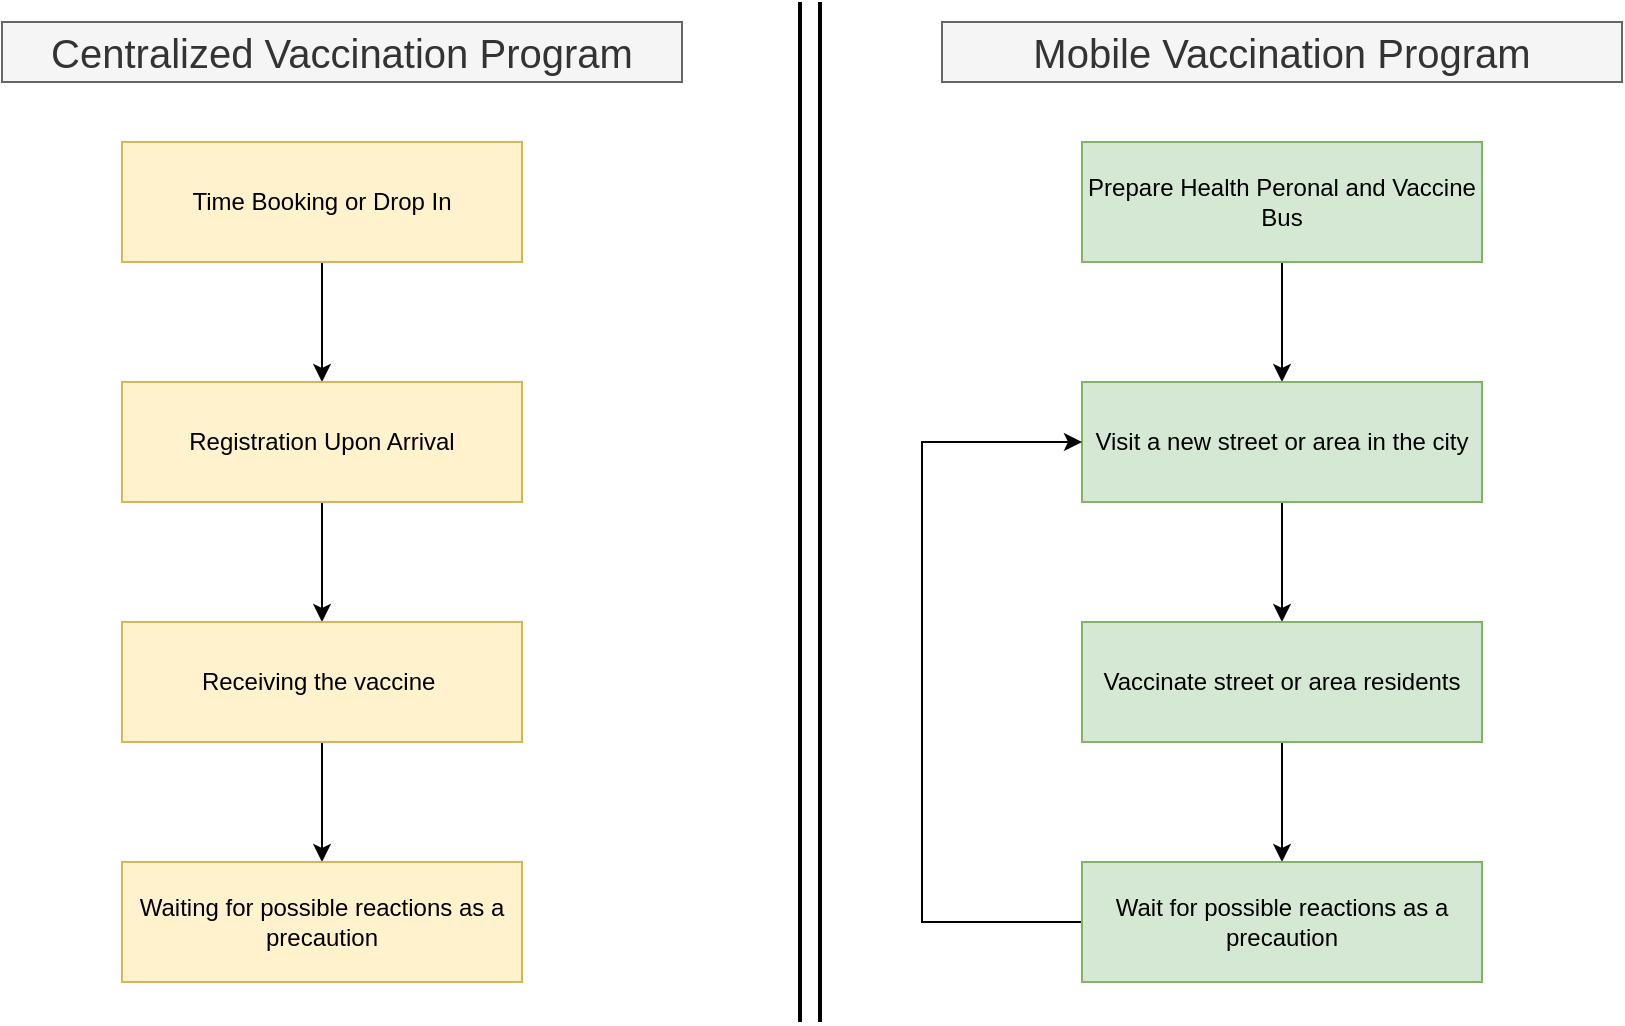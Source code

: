<mxfile version="15.4.3" type="device"><diagram id="nltmymV8zHgTRBoShUut" name="Page-1"><mxGraphModel dx="1038" dy="578" grid="1" gridSize="10" guides="1" tooltips="1" connect="1" arrows="1" fold="1" page="1" pageScale="1" pageWidth="827" pageHeight="1169" math="0" shadow="0"><root><mxCell id="0"/><mxCell id="1" parent="0"/><mxCell id="OAYVwMkJanczo5-HI9Xi-6" style="edgeStyle=orthogonalEdgeStyle;rounded=0;orthogonalLoop=1;jettySize=auto;html=1;exitX=0.5;exitY=1;exitDx=0;exitDy=0;" parent="1" source="OAYVwMkJanczo5-HI9Xi-1" target="OAYVwMkJanczo5-HI9Xi-2" edge="1"><mxGeometry relative="1" as="geometry"/></mxCell><mxCell id="OAYVwMkJanczo5-HI9Xi-1" value="Time Booking or Drop In" style="rounded=0;whiteSpace=wrap;html=1;fillColor=#fff2cc;strokeColor=#d6b656;" parent="1" vertex="1"><mxGeometry x="80" y="80" width="200" height="60" as="geometry"/></mxCell><mxCell id="OAYVwMkJanczo5-HI9Xi-8" style="edgeStyle=orthogonalEdgeStyle;rounded=0;orthogonalLoop=1;jettySize=auto;html=1;" parent="1" source="OAYVwMkJanczo5-HI9Xi-2" target="OAYVwMkJanczo5-HI9Xi-3" edge="1"><mxGeometry relative="1" as="geometry"/></mxCell><mxCell id="OAYVwMkJanczo5-HI9Xi-2" value="Registration Upon Arrival" style="rounded=0;whiteSpace=wrap;html=1;fillColor=#fff2cc;strokeColor=#d6b656;" parent="1" vertex="1"><mxGeometry x="80" y="200" width="200" height="60" as="geometry"/></mxCell><mxCell id="OAYVwMkJanczo5-HI9Xi-9" style="edgeStyle=orthogonalEdgeStyle;rounded=0;orthogonalLoop=1;jettySize=auto;html=1;" parent="1" source="OAYVwMkJanczo5-HI9Xi-3" target="OAYVwMkJanczo5-HI9Xi-5" edge="1"><mxGeometry relative="1" as="geometry"/></mxCell><mxCell id="OAYVwMkJanczo5-HI9Xi-3" value="Receiving the vaccine&amp;nbsp;" style="rounded=0;whiteSpace=wrap;html=1;fillColor=#fff2cc;strokeColor=#d6b656;" parent="1" vertex="1"><mxGeometry x="80" y="320" width="200" height="60" as="geometry"/></mxCell><mxCell id="OAYVwMkJanczo5-HI9Xi-5" value="Waiting for possible reactions as a precaution" style="rounded=0;whiteSpace=wrap;html=1;fillColor=#fff2cc;strokeColor=#d6b656;" parent="1" vertex="1"><mxGeometry x="80" y="440" width="200" height="60" as="geometry"/></mxCell><mxCell id="OAYVwMkJanczo5-HI9Xi-18" style="edgeStyle=orthogonalEdgeStyle;rounded=0;orthogonalLoop=1;jettySize=auto;html=1;entryX=0.5;entryY=0;entryDx=0;entryDy=0;" parent="1" source="OAYVwMkJanczo5-HI9Xi-12" target="OAYVwMkJanczo5-HI9Xi-13" edge="1"><mxGeometry relative="1" as="geometry"/></mxCell><mxCell id="OAYVwMkJanczo5-HI9Xi-12" value="Prepare Health Peronal and Vaccine Bus" style="rounded=0;whiteSpace=wrap;html=1;fillColor=#d5e8d4;strokeColor=#82b366;" parent="1" vertex="1"><mxGeometry x="560" y="80" width="200" height="60" as="geometry"/></mxCell><mxCell id="OAYVwMkJanczo5-HI9Xi-20" style="edgeStyle=orthogonalEdgeStyle;rounded=0;orthogonalLoop=1;jettySize=auto;html=1;entryX=0.5;entryY=0;entryDx=0;entryDy=0;" parent="1" source="OAYVwMkJanczo5-HI9Xi-13" target="OAYVwMkJanczo5-HI9Xi-14" edge="1"><mxGeometry relative="1" as="geometry"/></mxCell><mxCell id="OAYVwMkJanczo5-HI9Xi-13" value="Visit a new street or area in the city" style="rounded=0;whiteSpace=wrap;html=1;fillColor=#d5e8d4;strokeColor=#82b366;" parent="1" vertex="1"><mxGeometry x="560" y="200" width="200" height="60" as="geometry"/></mxCell><mxCell id="OAYVwMkJanczo5-HI9Xi-21" style="edgeStyle=orthogonalEdgeStyle;rounded=0;orthogonalLoop=1;jettySize=auto;html=1;" parent="1" source="OAYVwMkJanczo5-HI9Xi-14" target="OAYVwMkJanczo5-HI9Xi-16" edge="1"><mxGeometry relative="1" as="geometry"/></mxCell><mxCell id="OAYVwMkJanczo5-HI9Xi-14" value="Vaccinate street or area residents" style="rounded=0;whiteSpace=wrap;html=1;fillColor=#d5e8d4;strokeColor=#82b366;" parent="1" vertex="1"><mxGeometry x="560" y="320" width="200" height="60" as="geometry"/></mxCell><mxCell id="OAYVwMkJanczo5-HI9Xi-23" style="edgeStyle=orthogonalEdgeStyle;rounded=0;orthogonalLoop=1;jettySize=auto;html=1;entryX=0;entryY=0.5;entryDx=0;entryDy=0;" parent="1" source="OAYVwMkJanczo5-HI9Xi-16" target="OAYVwMkJanczo5-HI9Xi-13" edge="1"><mxGeometry relative="1" as="geometry"><Array as="points"><mxPoint x="480" y="470"/><mxPoint x="480" y="230"/></Array></mxGeometry></mxCell><mxCell id="OAYVwMkJanczo5-HI9Xi-16" value="Wait for possible reactions as a precaution" style="rounded=0;whiteSpace=wrap;html=1;fillColor=#d5e8d4;strokeColor=#82b366;" parent="1" vertex="1"><mxGeometry x="560" y="440" width="200" height="60" as="geometry"/></mxCell><mxCell id="OAYVwMkJanczo5-HI9Xi-24" value="&lt;font style=&quot;font-size: 20px&quot;&gt;Centralized Vaccination Program&lt;/font&gt;" style="text;html=1;strokeColor=#666666;fillColor=#f5f5f5;align=center;verticalAlign=middle;whiteSpace=wrap;rounded=0;fontColor=#333333;" parent="1" vertex="1"><mxGeometry x="20" y="20" width="340" height="30" as="geometry"/></mxCell><mxCell id="OAYVwMkJanczo5-HI9Xi-25" value="&lt;font style=&quot;font-size: 20px&quot;&gt;Mobile Vaccination Program&lt;/font&gt;" style="text;html=1;strokeColor=#666666;fillColor=#f5f5f5;align=center;verticalAlign=middle;whiteSpace=wrap;rounded=0;fontColor=#333333;" parent="1" vertex="1"><mxGeometry x="490" y="20" width="340" height="30" as="geometry"/></mxCell><mxCell id="OAYVwMkJanczo5-HI9Xi-27" value="" style="line;strokeWidth=2;direction=south;html=1;fontSize=20;" parent="1" vertex="1"><mxGeometry x="414" y="10" width="10" height="510" as="geometry"/></mxCell><mxCell id="OAYVwMkJanczo5-HI9Xi-28" value="" style="line;strokeWidth=2;direction=south;html=1;fontSize=20;" parent="1" vertex="1"><mxGeometry x="424" y="10" width="10" height="510" as="geometry"/></mxCell></root></mxGraphModel></diagram></mxfile>